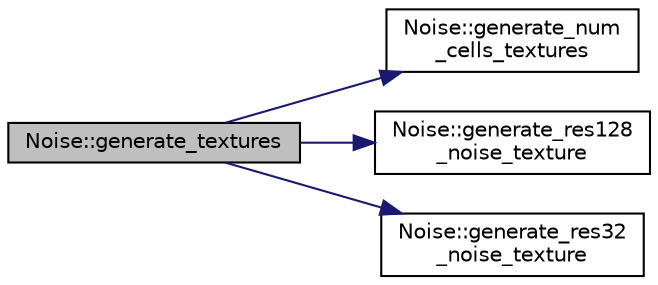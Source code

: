 digraph "Noise::generate_textures"
{
 // INTERACTIVE_SVG=YES
 // LATEX_PDF_SIZE
  bgcolor="transparent";
  edge [fontname="Helvetica",fontsize="10",labelfontname="Helvetica",labelfontsize="10"];
  node [fontname="Helvetica",fontsize="10",shape=record];
  rankdir="LR";
  Node1 [label="Noise::generate_textures",height=0.2,width=0.4,color="black", fillcolor="grey75", style="filled", fontcolor="black",tooltip=" "];
  Node1 -> Node2 [color="midnightblue",fontsize="10",style="solid"];
  Node2 [label="Noise::generate_num\l_cells_textures",height=0.2,width=0.4,color="black",URL="$db/d37/class_noise.html#a30e72a5a59f3764c7c4b461514981a06",tooltip=" "];
  Node1 -> Node3 [color="midnightblue",fontsize="10",style="solid"];
  Node3 [label="Noise::generate_res128\l_noise_texture",height=0.2,width=0.4,color="black",URL="$db/d37/class_noise.html#a3ab95abfa0550705d535156cf16a9933",tooltip=" "];
  Node1 -> Node4 [color="midnightblue",fontsize="10",style="solid"];
  Node4 [label="Noise::generate_res32\l_noise_texture",height=0.2,width=0.4,color="black",URL="$db/d37/class_noise.html#abca8dcad9ab9752441bdcc9325a0d4de",tooltip=" "];
}
